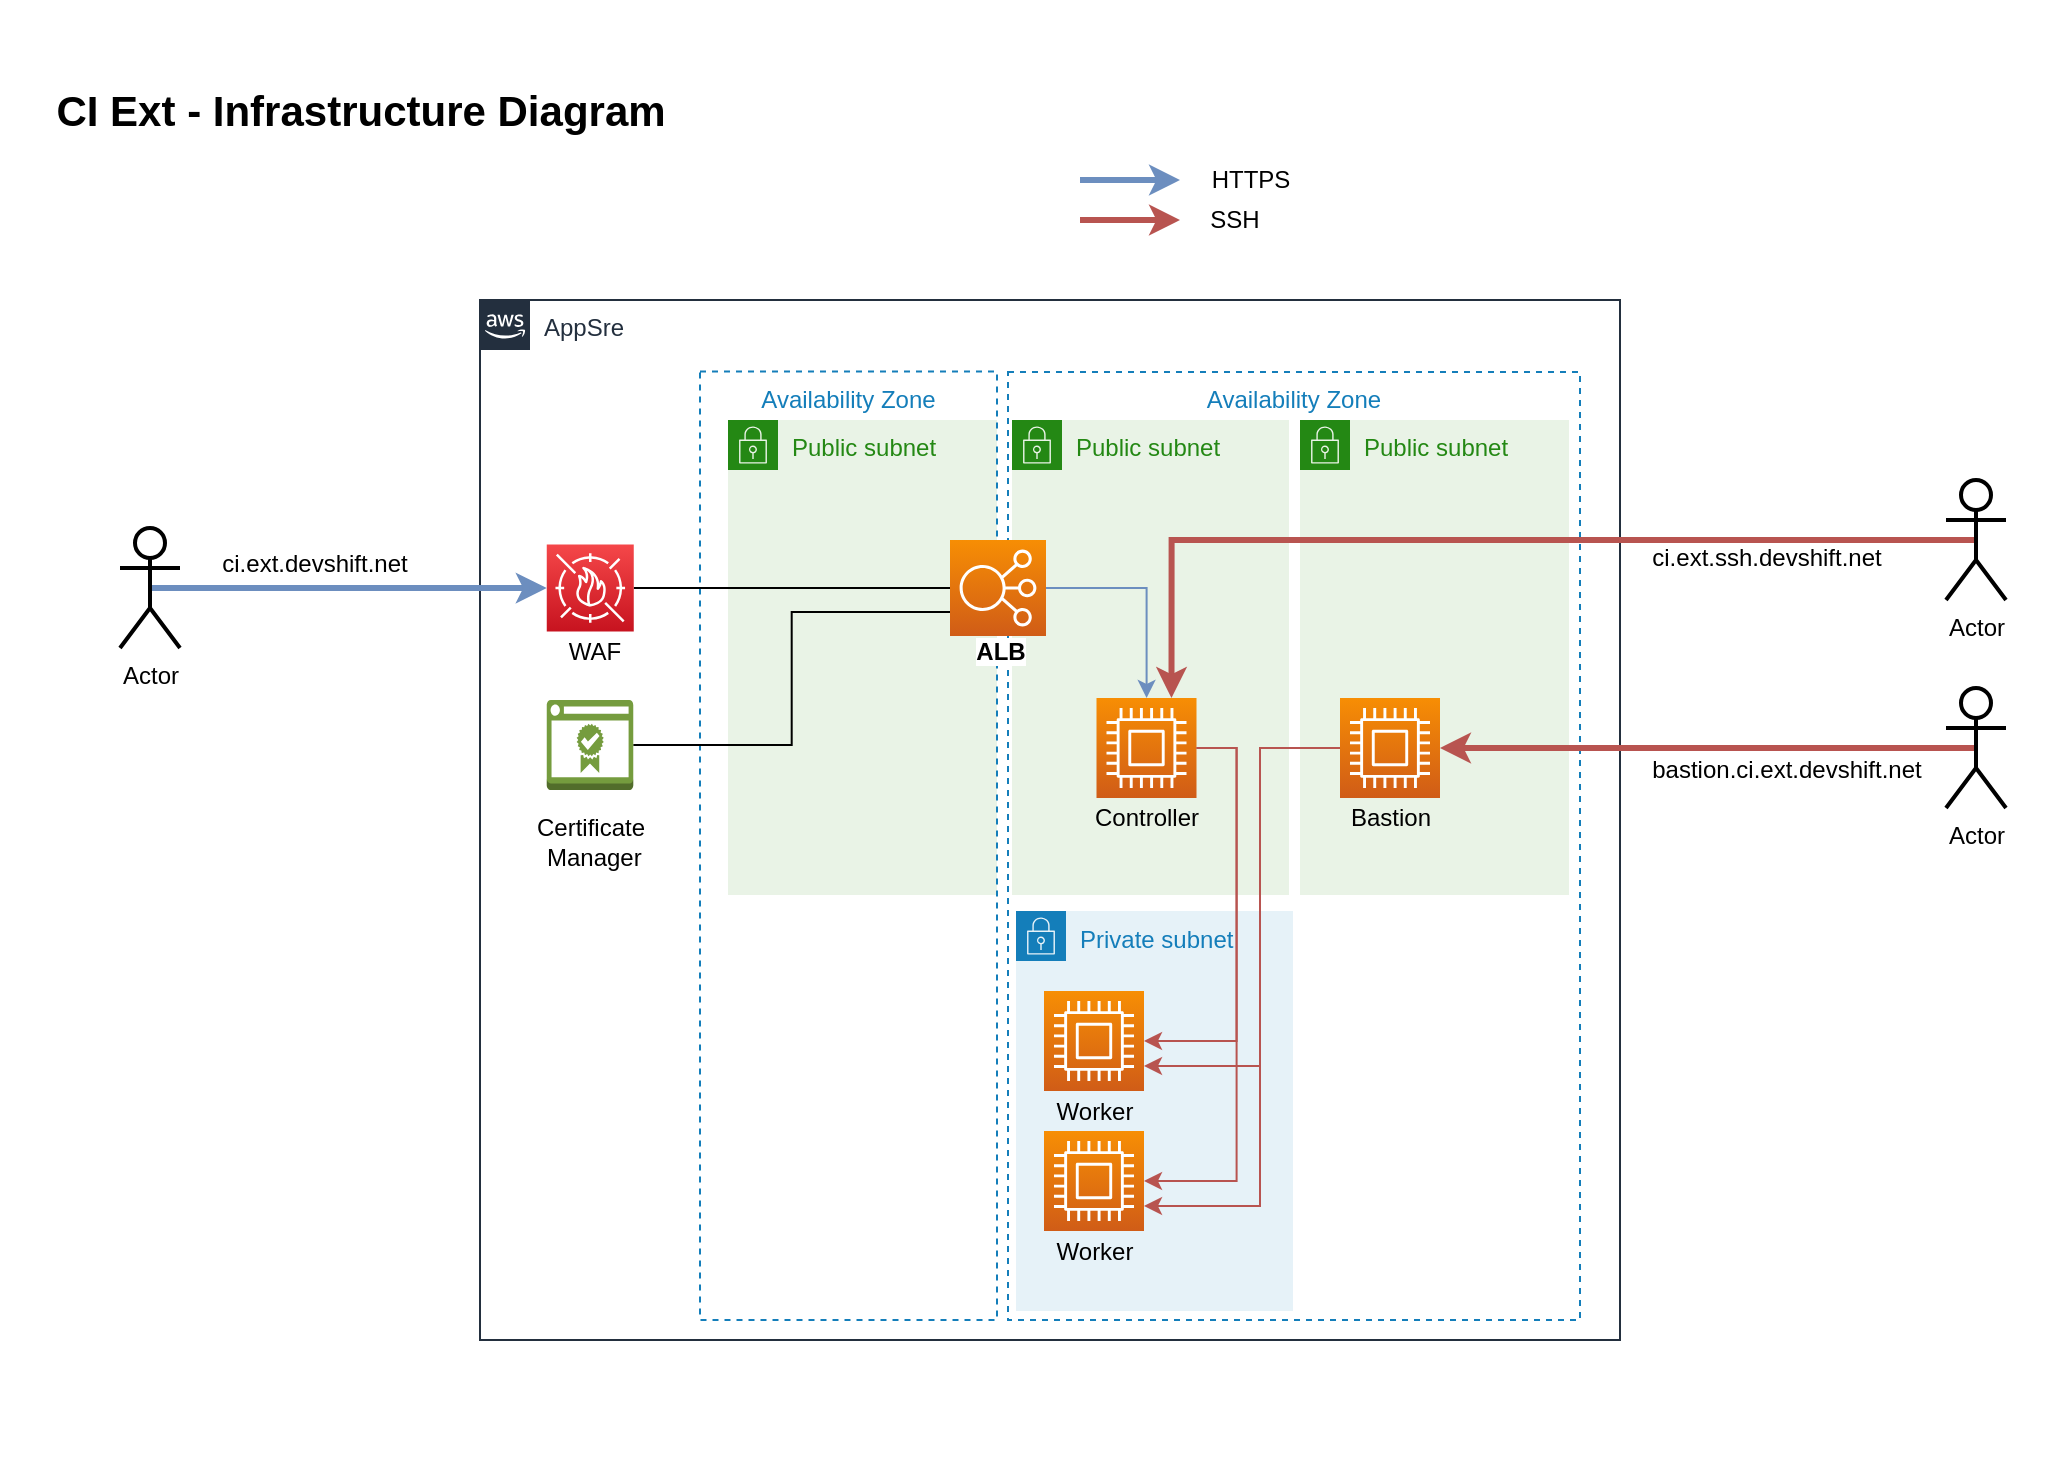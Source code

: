 <mxfile version="16.5.6" type="device"><diagram id="Ht1M8jgEwFfnCIfOTk4-" name="Page-1"><mxGraphModel dx="1878" dy="975" grid="1" gridSize="10" guides="1" tooltips="1" connect="1" arrows="1" fold="1" page="1" pageScale="1" pageWidth="1169" pageHeight="827" math="0" shadow="0"><root><mxCell id="0"/><mxCell id="1" parent="0"/><mxCell id="PutUeTP8B-kOyPwjnn0L-33" value="Availability Zone" style="fillColor=none;strokeColor=#147EBA;dashed=1;verticalAlign=top;fontStyle=0;fontColor=#147EBA;" vertex="1" parent="1"><mxGeometry x="614" y="216" width="286" height="474" as="geometry"/></mxCell><mxCell id="UEzPUAAOIrF-is8g5C7q-205" value="AppSre" style="points=[[0,0],[0.25,0],[0.5,0],[0.75,0],[1,0],[1,0.25],[1,0.5],[1,0.75],[1,1],[0.75,1],[0.5,1],[0.25,1],[0,1],[0,0.75],[0,0.5],[0,0.25]];outlineConnect=0;gradientColor=none;html=1;whiteSpace=wrap;fontSize=12;fontStyle=0;shape=mxgraph.aws4.group;grIcon=mxgraph.aws4.group_aws_cloud_alt;strokeColor=#232F3E;fillColor=none;verticalAlign=top;align=left;spacingLeft=30;fontColor=#232F3E;dashed=0;labelBackgroundColor=#ffffff;container=0;pointerEvents=0;collapsible=0;recursiveResize=0;" parent="1" vertex="1"><mxGeometry x="350" y="180" width="570" height="520" as="geometry"/></mxCell><mxCell id="PutUeTP8B-kOyPwjnn0L-3" value="Private subnet" style="points=[[0,0],[0.25,0],[0.5,0],[0.75,0],[1,0],[1,0.25],[1,0.5],[1,0.75],[1,1],[0.75,1],[0.5,1],[0.25,1],[0,1],[0,0.75],[0,0.5],[0,0.25]];outlineConnect=0;gradientColor=none;html=1;whiteSpace=wrap;fontSize=12;fontStyle=0;container=1;pointerEvents=0;collapsible=0;recursiveResize=0;shape=mxgraph.aws4.group;grIcon=mxgraph.aws4.group_security_group;grStroke=0;strokeColor=#147EBA;fillColor=#E6F2F8;verticalAlign=top;align=left;spacingLeft=30;fontColor=#147EBA;dashed=0;" vertex="1" parent="1"><mxGeometry x="618" y="485.5" width="138.5" height="200" as="geometry"/></mxCell><mxCell id="PutUeTP8B-kOyPwjnn0L-20" value="" style="group" vertex="1" connectable="0" parent="PutUeTP8B-kOyPwjnn0L-3"><mxGeometry x="4" y="40" width="70" height="70" as="geometry"/></mxCell><mxCell id="PutUeTP8B-kOyPwjnn0L-21" value="" style="sketch=0;points=[[0,0,0],[0.25,0,0],[0.5,0,0],[0.75,0,0],[1,0,0],[0,1,0],[0.25,1,0],[0.5,1,0],[0.75,1,0],[1,1,0],[0,0.25,0],[0,0.5,0],[0,0.75,0],[1,0.25,0],[1,0.5,0],[1,0.75,0]];outlineConnect=0;fontColor=#232F3E;gradientColor=#F78E04;gradientDirection=north;fillColor=#D05C17;strokeColor=#ffffff;dashed=0;verticalLabelPosition=bottom;verticalAlign=top;align=center;html=1;fontSize=12;fontStyle=0;aspect=fixed;shape=mxgraph.aws4.resourceIcon;resIcon=mxgraph.aws4.compute;" vertex="1" parent="PutUeTP8B-kOyPwjnn0L-20"><mxGeometry x="10" width="50" height="50" as="geometry"/></mxCell><mxCell id="PutUeTP8B-kOyPwjnn0L-22" value="Worker" style="text;html=1;align=center;verticalAlign=middle;resizable=0;points=[];autosize=1;strokeColor=none;fillColor=none;" vertex="1" parent="PutUeTP8B-kOyPwjnn0L-20"><mxGeometry x="10" y="50" width="50" height="20" as="geometry"/></mxCell><mxCell id="PutUeTP8B-kOyPwjnn0L-23" value="" style="group" vertex="1" connectable="0" parent="PutUeTP8B-kOyPwjnn0L-3"><mxGeometry x="4" y="110" width="70" height="70" as="geometry"/></mxCell><mxCell id="PutUeTP8B-kOyPwjnn0L-24" value="" style="sketch=0;points=[[0,0,0],[0.25,0,0],[0.5,0,0],[0.75,0,0],[1,0,0],[0,1,0],[0.25,1,0],[0.5,1,0],[0.75,1,0],[1,1,0],[0,0.25,0],[0,0.5,0],[0,0.75,0],[1,0.25,0],[1,0.5,0],[1,0.75,0]];outlineConnect=0;fontColor=#232F3E;gradientColor=#F78E04;gradientDirection=north;fillColor=#D05C17;strokeColor=#ffffff;dashed=0;verticalLabelPosition=bottom;verticalAlign=top;align=center;html=1;fontSize=12;fontStyle=0;aspect=fixed;shape=mxgraph.aws4.resourceIcon;resIcon=mxgraph.aws4.compute;" vertex="1" parent="PutUeTP8B-kOyPwjnn0L-23"><mxGeometry x="10" width="50" height="50" as="geometry"/></mxCell><mxCell id="PutUeTP8B-kOyPwjnn0L-25" value="Worker" style="text;html=1;align=center;verticalAlign=middle;resizable=0;points=[];autosize=1;strokeColor=none;fillColor=none;" vertex="1" parent="PutUeTP8B-kOyPwjnn0L-23"><mxGeometry x="10" y="50" width="50" height="20" as="geometry"/></mxCell><mxCell id="PutUeTP8B-kOyPwjnn0L-2" value="Public subnet" style="points=[[0,0],[0.25,0],[0.5,0],[0.75,0],[1,0],[1,0.25],[1,0.5],[1,0.75],[1,1],[0.75,1],[0.5,1],[0.25,1],[0,1],[0,0.75],[0,0.5],[0,0.25]];outlineConnect=0;gradientColor=none;html=1;whiteSpace=wrap;fontSize=12;fontStyle=0;container=1;pointerEvents=0;collapsible=0;recursiveResize=0;shape=mxgraph.aws4.group;grIcon=mxgraph.aws4.group_security_group;grStroke=0;strokeColor=#248814;fillColor=#E9F3E6;verticalAlign=top;align=left;spacingLeft=30;fontColor=#248814;dashed=0;" vertex="1" parent="1"><mxGeometry x="474" y="240" width="134.5" height="237.5" as="geometry"/></mxCell><mxCell id="PutUeTP8B-kOyPwjnn0L-34" value="Availability Zone" style="fillColor=none;strokeColor=#147EBA;dashed=1;verticalAlign=top;fontStyle=0;fontColor=#147EBA;" vertex="1" parent="1"><mxGeometry x="460" y="215.75" width="148.5" height="474.25" as="geometry"/></mxCell><mxCell id="PutUeTP8B-kOyPwjnn0L-4" value="Public subnet" style="points=[[0,0],[0.25,0],[0.5,0],[0.75,0],[1,0],[1,0.25],[1,0.5],[1,0.75],[1,1],[0.75,1],[0.5,1],[0.25,1],[0,1],[0,0.75],[0,0.5],[0,0.25]];outlineConnect=0;gradientColor=none;html=1;whiteSpace=wrap;fontSize=12;fontStyle=0;container=1;pointerEvents=0;collapsible=0;recursiveResize=0;shape=mxgraph.aws4.group;grIcon=mxgraph.aws4.group_security_group;grStroke=0;strokeColor=#248814;fillColor=#E9F3E6;verticalAlign=top;align=left;spacingLeft=30;fontColor=#248814;dashed=0;" vertex="1" parent="1"><mxGeometry x="616" y="240" width="138.5" height="237.5" as="geometry"/></mxCell><mxCell id="PutUeTP8B-kOyPwjnn0L-17" style="edgeStyle=orthogonalEdgeStyle;rounded=0;orthogonalLoop=1;jettySize=auto;html=1;exitX=1;exitY=0.5;exitDx=0;exitDy=0;exitPerimeter=0;fillColor=#dae8fc;strokeColor=#6c8ebf;" edge="1" parent="PutUeTP8B-kOyPwjnn0L-4" source="PutUeTP8B-kOyPwjnn0L-8" target="PutUeTP8B-kOyPwjnn0L-14"><mxGeometry relative="1" as="geometry"/></mxCell><mxCell id="PutUeTP8B-kOyPwjnn0L-16" value="" style="group" vertex="1" connectable="0" parent="PutUeTP8B-kOyPwjnn0L-4"><mxGeometry x="32.25" y="139" width="70" height="70" as="geometry"/></mxCell><mxCell id="PutUeTP8B-kOyPwjnn0L-14" value="" style="sketch=0;points=[[0,0,0],[0.25,0,0],[0.5,0,0],[0.75,0,0],[1,0,0],[0,1,0],[0.25,1,0],[0.5,1,0],[0.75,1,0],[1,1,0],[0,0.25,0],[0,0.5,0],[0,0.75,0],[1,0.25,0],[1,0.5,0],[1,0.75,0]];outlineConnect=0;fontColor=#232F3E;gradientColor=#F78E04;gradientDirection=north;fillColor=#D05C17;strokeColor=#ffffff;dashed=0;verticalLabelPosition=bottom;verticalAlign=top;align=center;html=1;fontSize=12;fontStyle=0;aspect=fixed;shape=mxgraph.aws4.resourceIcon;resIcon=mxgraph.aws4.compute;" vertex="1" parent="PutUeTP8B-kOyPwjnn0L-16"><mxGeometry x="10" width="50" height="50" as="geometry"/></mxCell><mxCell id="PutUeTP8B-kOyPwjnn0L-15" value="Controller&lt;br&gt;" style="text;html=1;align=center;verticalAlign=middle;resizable=0;points=[];autosize=1;strokeColor=none;fillColor=none;" vertex="1" parent="PutUeTP8B-kOyPwjnn0L-16"><mxGeometry y="50" width="70" height="20" as="geometry"/></mxCell><mxCell id="PutUeTP8B-kOyPwjnn0L-8" value="" style="sketch=0;points=[[0,0,0],[0.25,0,0],[0.5,0,0],[0.75,0,0],[1,0,0],[0,1,0],[0.25,1,0],[0.5,1,0],[0.75,1,0],[1,1,0],[0,0.25,0],[0,0.5,0],[0,0.75,0],[1,0.25,0],[1,0.5,0],[1,0.75,0]];outlineConnect=0;fontColor=#232F3E;gradientColor=#F78E04;gradientDirection=north;fillColor=#D05C17;strokeColor=#ffffff;dashed=0;verticalLabelPosition=bottom;verticalAlign=top;align=center;html=1;fontSize=12;fontStyle=0;aspect=fixed;shape=mxgraph.aws4.resourceIcon;resIcon=mxgraph.aws4.elastic_load_balancing;" vertex="1" parent="PutUeTP8B-kOyPwjnn0L-4"><mxGeometry x="-31" y="60" width="48" height="48" as="geometry"/></mxCell><mxCell id="PutUeTP8B-kOyPwjnn0L-10" value="Public subnet" style="points=[[0,0],[0.25,0],[0.5,0],[0.75,0],[1,0],[1,0.25],[1,0.5],[1,0.75],[1,1],[0.75,1],[0.5,1],[0.25,1],[0,1],[0,0.75],[0,0.5],[0,0.25]];outlineConnect=0;gradientColor=none;html=1;whiteSpace=wrap;fontSize=12;fontStyle=0;container=1;pointerEvents=0;collapsible=0;recursiveResize=0;shape=mxgraph.aws4.group;grIcon=mxgraph.aws4.group_security_group;grStroke=0;strokeColor=#248814;fillColor=#E9F3E6;verticalAlign=top;align=left;spacingLeft=30;fontColor=#248814;dashed=0;" vertex="1" parent="1"><mxGeometry x="760" y="240" width="134.5" height="237.5" as="geometry"/></mxCell><mxCell id="PutUeTP8B-kOyPwjnn0L-26" value="" style="group" vertex="1" connectable="0" parent="PutUeTP8B-kOyPwjnn0L-10"><mxGeometry x="10" y="139" width="70" height="70" as="geometry"/></mxCell><mxCell id="PutUeTP8B-kOyPwjnn0L-27" value="" style="sketch=0;points=[[0,0,0],[0.25,0,0],[0.5,0,0],[0.75,0,0],[1,0,0],[0,1,0],[0.25,1,0],[0.5,1,0],[0.75,1,0],[1,1,0],[0,0.25,0],[0,0.5,0],[0,0.75,0],[1,0.25,0],[1,0.5,0],[1,0.75,0]];outlineConnect=0;fontColor=#232F3E;gradientColor=#F78E04;gradientDirection=north;fillColor=#D05C17;strokeColor=#ffffff;dashed=0;verticalLabelPosition=bottom;verticalAlign=top;align=center;html=1;fontSize=12;fontStyle=0;aspect=fixed;shape=mxgraph.aws4.resourceIcon;resIcon=mxgraph.aws4.compute;" vertex="1" parent="PutUeTP8B-kOyPwjnn0L-26"><mxGeometry x="10" width="50" height="50" as="geometry"/></mxCell><mxCell id="PutUeTP8B-kOyPwjnn0L-28" value="Bastion" style="text;html=1;align=center;verticalAlign=middle;resizable=0;points=[];autosize=1;strokeColor=none;fillColor=none;" vertex="1" parent="PutUeTP8B-kOyPwjnn0L-26"><mxGeometry x="5" y="50" width="60" height="20" as="geometry"/></mxCell><mxCell id="PutUeTP8B-kOyPwjnn0L-13" style="edgeStyle=orthogonalEdgeStyle;rounded=0;orthogonalLoop=1;jettySize=auto;html=1;exitX=1;exitY=0.5;exitDx=0;exitDy=0;exitPerimeter=0;endArrow=none;endFill=0;" edge="1" parent="1" source="PutUeTP8B-kOyPwjnn0L-12" target="PutUeTP8B-kOyPwjnn0L-8"><mxGeometry relative="1" as="geometry"/></mxCell><mxCell id="PutUeTP8B-kOyPwjnn0L-12" value="" style="sketch=0;points=[[0,0,0],[0.25,0,0],[0.5,0,0],[0.75,0,0],[1,0,0],[0,1,0],[0.25,1,0],[0.5,1,0],[0.75,1,0],[1,1,0],[0,0.25,0],[0,0.5,0],[0,0.75,0],[1,0.25,0],[1,0.5,0],[1,0.75,0]];outlineConnect=0;fontColor=#232F3E;gradientColor=#F54749;gradientDirection=north;fillColor=#C7131F;strokeColor=#ffffff;dashed=0;verticalLabelPosition=bottom;verticalAlign=top;align=center;html=1;fontSize=12;fontStyle=0;aspect=fixed;shape=mxgraph.aws4.resourceIcon;resIcon=mxgraph.aws4.waf;" vertex="1" parent="1"><mxGeometry x="383.38" y="302.25" width="43.5" height="43.5" as="geometry"/></mxCell><mxCell id="PutUeTP8B-kOyPwjnn0L-29" style="edgeStyle=orthogonalEdgeStyle;rounded=0;orthogonalLoop=1;jettySize=auto;html=1;exitX=1;exitY=0.5;exitDx=0;exitDy=0;exitPerimeter=0;entryX=1;entryY=0.5;entryDx=0;entryDy=0;entryPerimeter=0;fillColor=#f8cecc;strokeColor=#b85450;" edge="1" parent="1" source="PutUeTP8B-kOyPwjnn0L-14" target="PutUeTP8B-kOyPwjnn0L-21"><mxGeometry relative="1" as="geometry"/></mxCell><mxCell id="PutUeTP8B-kOyPwjnn0L-19" value="&lt;b style=&quot;background-color: rgb(255 , 255 , 255)&quot;&gt;ALB&lt;/b&gt;" style="text;html=1;align=center;verticalAlign=middle;resizable=0;points=[];autosize=1;strokeColor=none;fillColor=none;" vertex="1" parent="1"><mxGeometry x="590" y="345.75" width="40" height="20" as="geometry"/></mxCell><mxCell id="PutUeTP8B-kOyPwjnn0L-30" style="edgeStyle=orthogonalEdgeStyle;rounded=0;orthogonalLoop=1;jettySize=auto;html=1;exitX=1;exitY=0.5;exitDx=0;exitDy=0;exitPerimeter=0;entryX=1;entryY=0.5;entryDx=0;entryDy=0;entryPerimeter=0;fillColor=#f8cecc;strokeColor=#b85450;" edge="1" parent="1" source="PutUeTP8B-kOyPwjnn0L-14" target="PutUeTP8B-kOyPwjnn0L-24"><mxGeometry relative="1" as="geometry"/></mxCell><mxCell id="PutUeTP8B-kOyPwjnn0L-32" value="WAF" style="text;html=1;align=center;verticalAlign=middle;resizable=0;points=[];autosize=1;strokeColor=none;fillColor=none;" vertex="1" parent="1"><mxGeometry x="386.88" y="345.75" width="40" height="20" as="geometry"/></mxCell><mxCell id="PutUeTP8B-kOyPwjnn0L-37" style="edgeStyle=orthogonalEdgeStyle;rounded=0;orthogonalLoop=1;jettySize=auto;html=1;exitX=0.5;exitY=0.5;exitDx=0;exitDy=0;exitPerimeter=0;fillColor=#dae8fc;strokeColor=#6c8ebf;strokeWidth=3;" edge="1" parent="1" source="PutUeTP8B-kOyPwjnn0L-35" target="PutUeTP8B-kOyPwjnn0L-12"><mxGeometry relative="1" as="geometry"/></mxCell><mxCell id="PutUeTP8B-kOyPwjnn0L-35" value="Actor" style="shape=umlActor;verticalLabelPosition=bottom;verticalAlign=top;html=1;outlineConnect=0;strokeWidth=2;" vertex="1" parent="1"><mxGeometry x="170" y="294" width="30" height="60" as="geometry"/></mxCell><mxCell id="PutUeTP8B-kOyPwjnn0L-36" value="ci.ext.devshift.net" style="text;html=1;align=center;verticalAlign=middle;resizable=0;points=[];autosize=1;strokeColor=none;fillColor=none;" vertex="1" parent="1"><mxGeometry x="212" y="302.25" width="110" height="20" as="geometry"/></mxCell><mxCell id="PutUeTP8B-kOyPwjnn0L-44" style="edgeStyle=orthogonalEdgeStyle;rounded=0;orthogonalLoop=1;jettySize=auto;html=1;exitX=0.5;exitY=0.5;exitDx=0;exitDy=0;exitPerimeter=0;entryX=0.75;entryY=0;entryDx=0;entryDy=0;entryPerimeter=0;fillColor=#f8cecc;strokeColor=#b85450;strokeWidth=3;" edge="1" parent="1" source="PutUeTP8B-kOyPwjnn0L-39" target="PutUeTP8B-kOyPwjnn0L-14"><mxGeometry relative="1" as="geometry"/></mxCell><mxCell id="PutUeTP8B-kOyPwjnn0L-39" value="Actor" style="shape=umlActor;verticalLabelPosition=bottom;verticalAlign=top;html=1;outlineConnect=0;strokeWidth=2;" vertex="1" parent="1"><mxGeometry x="1083" y="270" width="30" height="60" as="geometry"/></mxCell><mxCell id="PutUeTP8B-kOyPwjnn0L-42" style="edgeStyle=orthogonalEdgeStyle;rounded=0;orthogonalLoop=1;jettySize=auto;html=1;exitX=1;exitY=0.5;exitDx=0;exitDy=0;exitPerimeter=0;entryX=0;entryY=0.75;entryDx=0;entryDy=0;entryPerimeter=0;endArrow=none;endFill=0;" edge="1" parent="1" source="PutUeTP8B-kOyPwjnn0L-40" target="PutUeTP8B-kOyPwjnn0L-8"><mxGeometry relative="1" as="geometry"/></mxCell><mxCell id="PutUeTP8B-kOyPwjnn0L-40" value="" style="outlineConnect=0;dashed=0;verticalLabelPosition=bottom;verticalAlign=top;align=center;html=1;shape=mxgraph.aws3.certificate_manager_2;fillColor=#759C3E;gradientColor=none;" vertex="1" parent="1"><mxGeometry x="383.38" y="380" width="43.25" height="45" as="geometry"/></mxCell><mxCell id="PutUeTP8B-kOyPwjnn0L-41" value="Certificate&lt;br&gt;&amp;nbsp;Manager" style="text;html=1;align=center;verticalAlign=middle;resizable=0;points=[];autosize=1;strokeColor=none;fillColor=none;" vertex="1" parent="1"><mxGeometry x="370" y="436" width="70" height="30" as="geometry"/></mxCell><mxCell id="PutUeTP8B-kOyPwjnn0L-43" value="ci.ext.ssh.devshift.net" style="text;html=1;align=center;verticalAlign=middle;resizable=0;points=[];autosize=1;strokeColor=none;fillColor=none;strokeWidth=3;" vertex="1" parent="1"><mxGeometry x="928" y="299" width="130" height="20" as="geometry"/></mxCell><mxCell id="PutUeTP8B-kOyPwjnn0L-47" style="edgeStyle=orthogonalEdgeStyle;rounded=0;orthogonalLoop=1;jettySize=auto;html=1;exitX=0.5;exitY=0.5;exitDx=0;exitDy=0;exitPerimeter=0;fillColor=#f8cecc;strokeColor=#b85450;strokeWidth=3;" edge="1" parent="1" source="PutUeTP8B-kOyPwjnn0L-45" target="PutUeTP8B-kOyPwjnn0L-27"><mxGeometry relative="1" as="geometry"/></mxCell><mxCell id="PutUeTP8B-kOyPwjnn0L-45" value="Actor" style="shape=umlActor;verticalLabelPosition=bottom;verticalAlign=top;html=1;outlineConnect=0;strokeWidth=2;" vertex="1" parent="1"><mxGeometry x="1083" y="374" width="30" height="60" as="geometry"/></mxCell><mxCell id="PutUeTP8B-kOyPwjnn0L-48" value="bastion.ci.ext.devshift.net" style="text;html=1;align=center;verticalAlign=middle;resizable=0;points=[];autosize=1;strokeColor=none;fillColor=none;" vertex="1" parent="1"><mxGeometry x="928" y="405" width="150" height="20" as="geometry"/></mxCell><mxCell id="PutUeTP8B-kOyPwjnn0L-49" value="CI Ext - Infrastructure Diagram" style="text;html=1;align=center;verticalAlign=middle;resizable=0;points=[];autosize=1;strokeColor=none;fillColor=none;fontStyle=1;fontSize=21;" vertex="1" parent="1"><mxGeometry x="130" y="70" width="320" height="30" as="geometry"/></mxCell><mxCell id="PutUeTP8B-kOyPwjnn0L-54" value="" style="endArrow=classic;html=1;rounded=0;fontSize=12;strokeWidth=3;fillColor=#dae8fc;strokeColor=#6c8ebf;" edge="1" parent="1"><mxGeometry width="50" height="50" relative="1" as="geometry"><mxPoint x="650" y="120" as="sourcePoint"/><mxPoint x="700" y="120" as="targetPoint"/><Array as="points"><mxPoint x="670" y="120"/></Array></mxGeometry></mxCell><mxCell id="PutUeTP8B-kOyPwjnn0L-56" value="HTTPS" style="text;html=1;align=center;verticalAlign=middle;resizable=0;points=[];autosize=1;strokeColor=none;fillColor=none;fontSize=12;" vertex="1" parent="1"><mxGeometry x="710" y="110" width="50" height="20" as="geometry"/></mxCell><mxCell id="PutUeTP8B-kOyPwjnn0L-57" value="" style="endArrow=classic;html=1;rounded=0;fontSize=12;strokeWidth=3;fillColor=#f8cecc;strokeColor=#b85450;" edge="1" parent="1"><mxGeometry width="50" height="50" relative="1" as="geometry"><mxPoint x="650" y="140" as="sourcePoint"/><mxPoint x="700" y="140" as="targetPoint"/><Array as="points"><mxPoint x="670" y="140"/></Array></mxGeometry></mxCell><mxCell id="PutUeTP8B-kOyPwjnn0L-58" value="SSH" style="text;html=1;align=center;verticalAlign=middle;resizable=0;points=[];autosize=1;strokeColor=none;fillColor=none;fontSize=12;" vertex="1" parent="1"><mxGeometry x="707" y="130" width="40" height="20" as="geometry"/></mxCell><mxCell id="PutUeTP8B-kOyPwjnn0L-60" style="edgeStyle=orthogonalEdgeStyle;rounded=0;orthogonalLoop=1;jettySize=auto;html=1;exitX=0;exitY=0.5;exitDx=0;exitDy=0;exitPerimeter=0;entryX=1;entryY=0.75;entryDx=0;entryDy=0;entryPerimeter=0;fontSize=12;endArrow=classic;endFill=1;strokeWidth=1;fillColor=#f8cecc;strokeColor=#b85450;" edge="1" parent="1" source="PutUeTP8B-kOyPwjnn0L-27" target="PutUeTP8B-kOyPwjnn0L-21"><mxGeometry relative="1" as="geometry"><Array as="points"><mxPoint x="740" y="404"/><mxPoint x="740" y="563"/></Array></mxGeometry></mxCell><mxCell id="PutUeTP8B-kOyPwjnn0L-61" style="edgeStyle=orthogonalEdgeStyle;rounded=0;orthogonalLoop=1;jettySize=auto;html=1;exitX=0;exitY=0.5;exitDx=0;exitDy=0;exitPerimeter=0;entryX=1;entryY=0.75;entryDx=0;entryDy=0;entryPerimeter=0;fontSize=12;endArrow=classic;endFill=1;strokeWidth=1;fillColor=#f8cecc;strokeColor=#b85450;" edge="1" parent="1" source="PutUeTP8B-kOyPwjnn0L-27" target="PutUeTP8B-kOyPwjnn0L-24"><mxGeometry relative="1" as="geometry"><Array as="points"><mxPoint x="740" y="404"/><mxPoint x="740" y="633"/></Array></mxGeometry></mxCell><mxCell id="PutUeTP8B-kOyPwjnn0L-64" value="" style="rounded=1;whiteSpace=wrap;html=1;labelBackgroundColor=#FFFFFF;fontSize=12;strokeWidth=2;fillColor=none;strokeColor=none;" vertex="1" parent="1"><mxGeometry x="110" y="30" width="1030" height="730" as="geometry"/></mxCell></root></mxGraphModel></diagram></mxfile>
